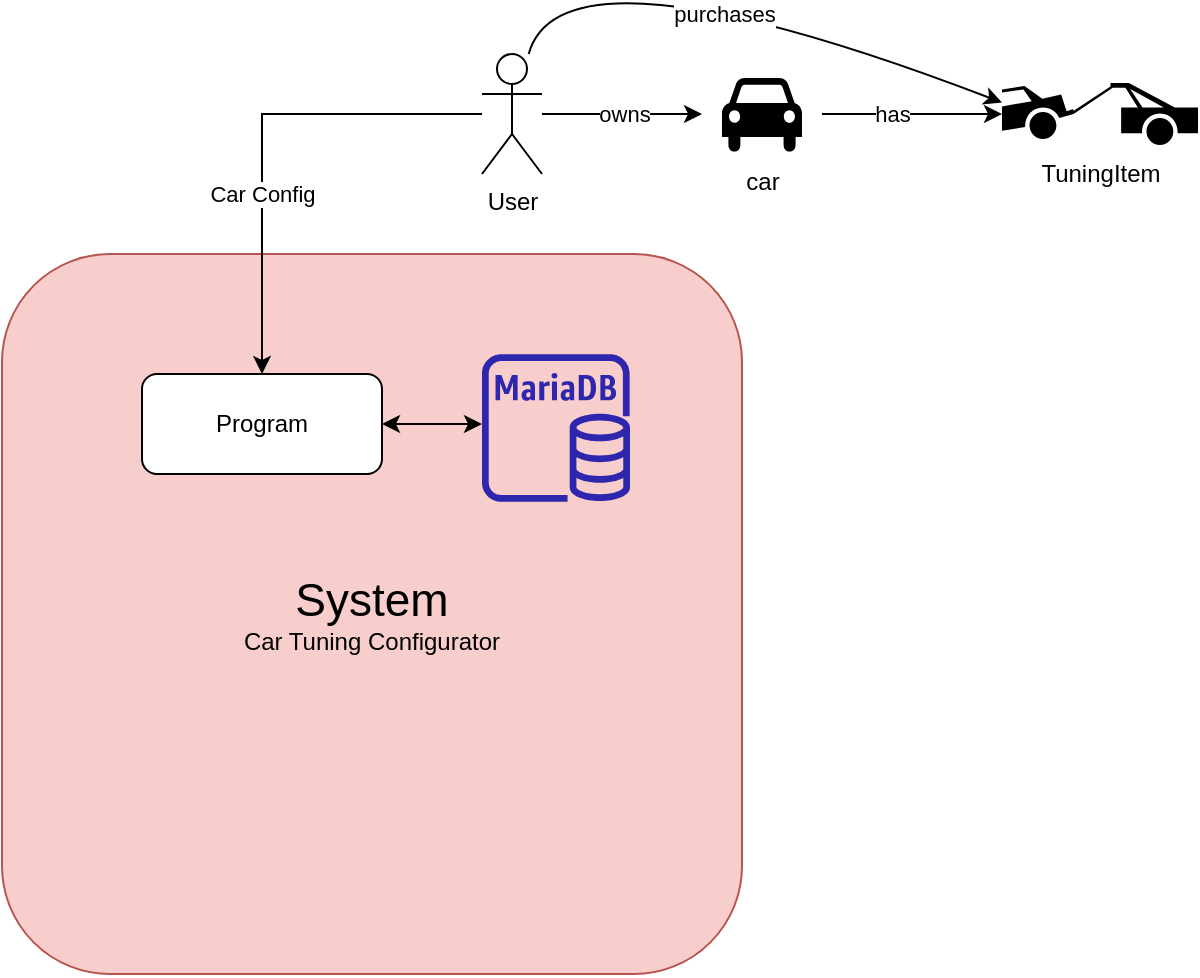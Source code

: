 <mxfile version="21.1.2" type="device">
  <diagram name="Page-1" id="3Mxax9nP0yoKdiDVb_vd">
    <mxGraphModel dx="890" dy="427" grid="1" gridSize="10" guides="1" tooltips="1" connect="1" arrows="1" fold="1" page="1" pageScale="1" pageWidth="827" pageHeight="1169" math="0" shadow="0">
      <root>
        <mxCell id="0" />
        <mxCell id="1" parent="0" />
        <mxCell id="mX8nYMtyOwDTM2uKszBZ-1" value="&lt;font style=&quot;font-size: 23px;&quot;&gt;System&lt;br&gt;&lt;/font&gt;Car Tuning Configurator" style="rounded=1;whiteSpace=wrap;html=1;fillColor=#f8cecc;strokeColor=#b85450;" parent="1" vertex="1">
          <mxGeometry x="210" y="160" width="370" height="360" as="geometry" />
        </mxCell>
        <mxCell id="i75UTaVvdCeUsGE07NYs-6" style="edgeStyle=orthogonalEdgeStyle;rounded=0;orthogonalLoop=1;jettySize=auto;html=1;" parent="1" edge="1">
          <mxGeometry relative="1" as="geometry">
            <mxPoint x="620.0" y="90" as="sourcePoint" />
            <mxPoint x="710" y="90" as="targetPoint" />
          </mxGeometry>
        </mxCell>
        <mxCell id="i75UTaVvdCeUsGE07NYs-8" value="has" style="edgeLabel;html=1;align=center;verticalAlign=middle;resizable=0;points=[];" parent="i75UTaVvdCeUsGE07NYs-6" vertex="1" connectable="0">
          <mxGeometry x="-0.22" relative="1" as="geometry">
            <mxPoint as="offset" />
          </mxGeometry>
        </mxCell>
        <mxCell id="mX8nYMtyOwDTM2uKszBZ-13" style="edgeStyle=orthogonalEdgeStyle;rounded=0;orthogonalLoop=1;jettySize=auto;html=1;" parent="1" source="mX8nYMtyOwDTM2uKszBZ-4" target="mX8nYMtyOwDTM2uKszBZ-10" edge="1">
          <mxGeometry relative="1" as="geometry">
            <mxPoint x="340" y="170" as="targetPoint" />
          </mxGeometry>
        </mxCell>
        <mxCell id="mX8nYMtyOwDTM2uKszBZ-14" value="Car Config" style="edgeLabel;html=1;align=center;verticalAlign=middle;resizable=0;points=[];" parent="mX8nYMtyOwDTM2uKszBZ-13" vertex="1" connectable="0">
          <mxGeometry x="-0.015" y="-1" relative="1" as="geometry">
            <mxPoint x="1" y="32" as="offset" />
          </mxGeometry>
        </mxCell>
        <mxCell id="mX8nYMtyOwDTM2uKszBZ-22" style="edgeStyle=orthogonalEdgeStyle;rounded=0;orthogonalLoop=1;jettySize=auto;html=1;" parent="1" source="mX8nYMtyOwDTM2uKszBZ-4" edge="1">
          <mxGeometry relative="1" as="geometry">
            <mxPoint x="560" y="90" as="targetPoint" />
          </mxGeometry>
        </mxCell>
        <mxCell id="mX8nYMtyOwDTM2uKszBZ-23" value="owns" style="edgeLabel;html=1;align=center;verticalAlign=middle;resizable=0;points=[];" parent="mX8nYMtyOwDTM2uKszBZ-22" vertex="1" connectable="0">
          <mxGeometry x="-0.316" y="2" relative="1" as="geometry">
            <mxPoint x="13" y="2" as="offset" />
          </mxGeometry>
        </mxCell>
        <mxCell id="mX8nYMtyOwDTM2uKszBZ-4" value="User" style="shape=umlActor;verticalLabelPosition=bottom;verticalAlign=top;html=1;outlineConnect=0;" parent="1" vertex="1">
          <mxGeometry x="450" y="60" width="30" height="60" as="geometry" />
        </mxCell>
        <mxCell id="mX8nYMtyOwDTM2uKszBZ-10" value="Program" style="rounded=1;whiteSpace=wrap;html=1;" parent="1" vertex="1">
          <mxGeometry x="280" y="220" width="120" height="50" as="geometry" />
        </mxCell>
        <mxCell id="i75UTaVvdCeUsGE07NYs-9" value="car" style="shape=mxgraph.signs.transportation.car_4;html=1;pointerEvents=1;fillColor=#000000;strokeColor=none;verticalLabelPosition=bottom;verticalAlign=top;align=center;" parent="1" vertex="1">
          <mxGeometry x="570" y="72" width="40" height="38" as="geometry" />
        </mxCell>
        <mxCell id="X7Jw8DiVvnN4DwTOnyLk-1" value="" style="endArrow=classic;startArrow=classic;html=1;rounded=0;" parent="1" source="mX8nYMtyOwDTM2uKszBZ-10" edge="1">
          <mxGeometry width="50" height="50" relative="1" as="geometry">
            <mxPoint x="370" y="320" as="sourcePoint" />
            <mxPoint x="450" y="245" as="targetPoint" />
          </mxGeometry>
        </mxCell>
        <mxCell id="X7Jw8DiVvnN4DwTOnyLk-2" value="" style="sketch=0;outlineConnect=0;fontColor=#232F3E;gradientColor=none;fillColor=#2E27AD;strokeColor=none;dashed=0;verticalLabelPosition=bottom;verticalAlign=top;align=center;html=1;fontSize=12;fontStyle=0;aspect=fixed;pointerEvents=1;shape=mxgraph.aws4.rds_mariadb_instance;" parent="1" vertex="1">
          <mxGeometry x="450" y="210" width="74" height="74" as="geometry" />
        </mxCell>
        <mxCell id="X7Jw8DiVvnN4DwTOnyLk-4" value="" style="curved=1;endArrow=classic;html=1;rounded=0;" parent="1" source="mX8nYMtyOwDTM2uKszBZ-4" edge="1">
          <mxGeometry width="50" height="50" relative="1" as="geometry">
            <mxPoint x="490" y="50" as="sourcePoint" />
            <mxPoint x="710" y="84.255" as="targetPoint" />
            <Array as="points">
              <mxPoint x="490" />
            </Array>
          </mxGeometry>
        </mxCell>
        <mxCell id="X7Jw8DiVvnN4DwTOnyLk-5" value="purchases" style="edgeLabel;html=1;align=center;verticalAlign=middle;resizable=0;points=[];" parent="X7Jw8DiVvnN4DwTOnyLk-4" vertex="1" connectable="0">
          <mxGeometry x="0.022" y="-8" relative="1" as="geometry">
            <mxPoint as="offset" />
          </mxGeometry>
        </mxCell>
        <mxCell id="tEVQoxpts9UOIQGmgBuE-1" value="TuningItem" style="shape=mxgraph.signs.transportation.tow_away;html=1;pointerEvents=1;fillColor=#000000;strokeColor=none;verticalLabelPosition=bottom;verticalAlign=top;align=center;sketch=0;" vertex="1" parent="1">
          <mxGeometry x="710" y="74.5" width="98" height="31" as="geometry" />
        </mxCell>
      </root>
    </mxGraphModel>
  </diagram>
</mxfile>
